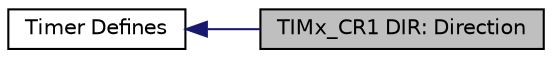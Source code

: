 digraph "TIMx_CR1 DIR: Direction"
{
  edge [fontname="Helvetica",fontsize="10",labelfontname="Helvetica",labelfontsize="10"];
  node [fontname="Helvetica",fontsize="10",shape=record];
  rankdir=LR;
  Node1 [label="Timer Defines",height=0.2,width=0.4,color="black", fillcolor="white", style="filled",URL="$group__timer__defines.html",tooltip="libopencm3 Defined Constants and Types for the STM32L1xx Timers"];
  Node0 [label="TIMx_CR1 DIR: Direction",height=0.2,width=0.4,color="black", fillcolor="grey75", style="filled" fontcolor="black"];
  Node1->Node0 [shape=plaintext, color="midnightblue", dir="back", style="solid"];
}
